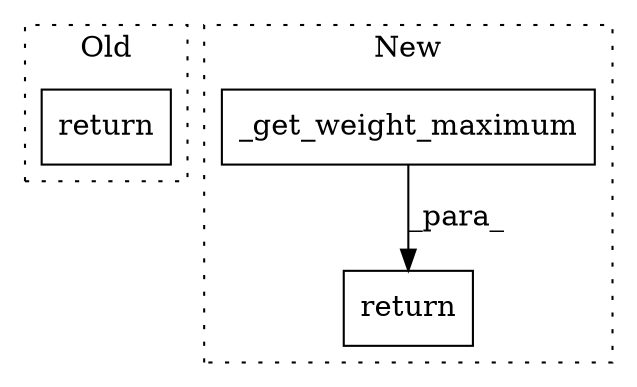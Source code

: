 digraph G {
subgraph cluster0 {
1 [label="return" a="41" s="6077" l="7" shape="box"];
label = "Old";
style="dotted";
}
subgraph cluster1 {
2 [label="_get_weight_maximum" a="32" s="5649,5709" l="20,1" shape="box"];
3 [label="return" a="41" s="5637" l="7" shape="box"];
label = "New";
style="dotted";
}
2 -> 3 [label="_para_"];
}